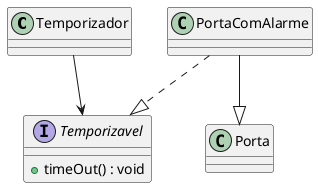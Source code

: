 
@startuml

class Temporizador{

}

interface Temporizavel{

+ timeOut() : void
}
class Porta{

}

class PortaComAlarme{

}

Temporizador --> Temporizavel
PortaComAlarme --|> Porta
PortaComAlarme ..|> Temporizavel
@enduml